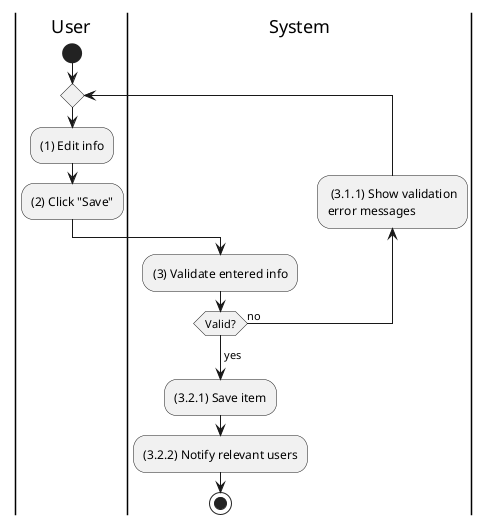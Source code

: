 @startuml purchase-requisition-update
|u|User
|s|System

|u|
start
repeat
    :(1) Edit info;
    :(2) Click "Save";

    |s|
    :(3) Validate entered info;
    backward: (3.1.1) Show validation\nerror messages;
repeat while (Valid?) is (no)
->yes;
:(3.2.1) Save item;
:(3.2.2) Notify relevant users;
stop
@enduml